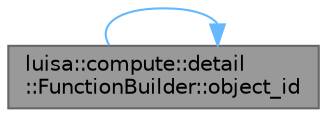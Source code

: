 digraph "luisa::compute::detail::FunctionBuilder::object_id"
{
 // LATEX_PDF_SIZE
  bgcolor="transparent";
  edge [fontname=Helvetica,fontsize=10,labelfontname=Helvetica,labelfontsize=10];
  node [fontname=Helvetica,fontsize=10,shape=box,height=0.2,width=0.4];
  rankdir="LR";
  Node1 [id="Node000001",label="luisa::compute::detail\l::FunctionBuilder::object_id",height=0.2,width=0.4,color="gray40", fillcolor="grey60", style="filled", fontcolor="black",tooltip="Return object id (for rasterization only)."];
  Node1 -> Node1 [id="edge1_Node000001_Node000001",color="steelblue1",style="solid",tooltip=" "];
}
